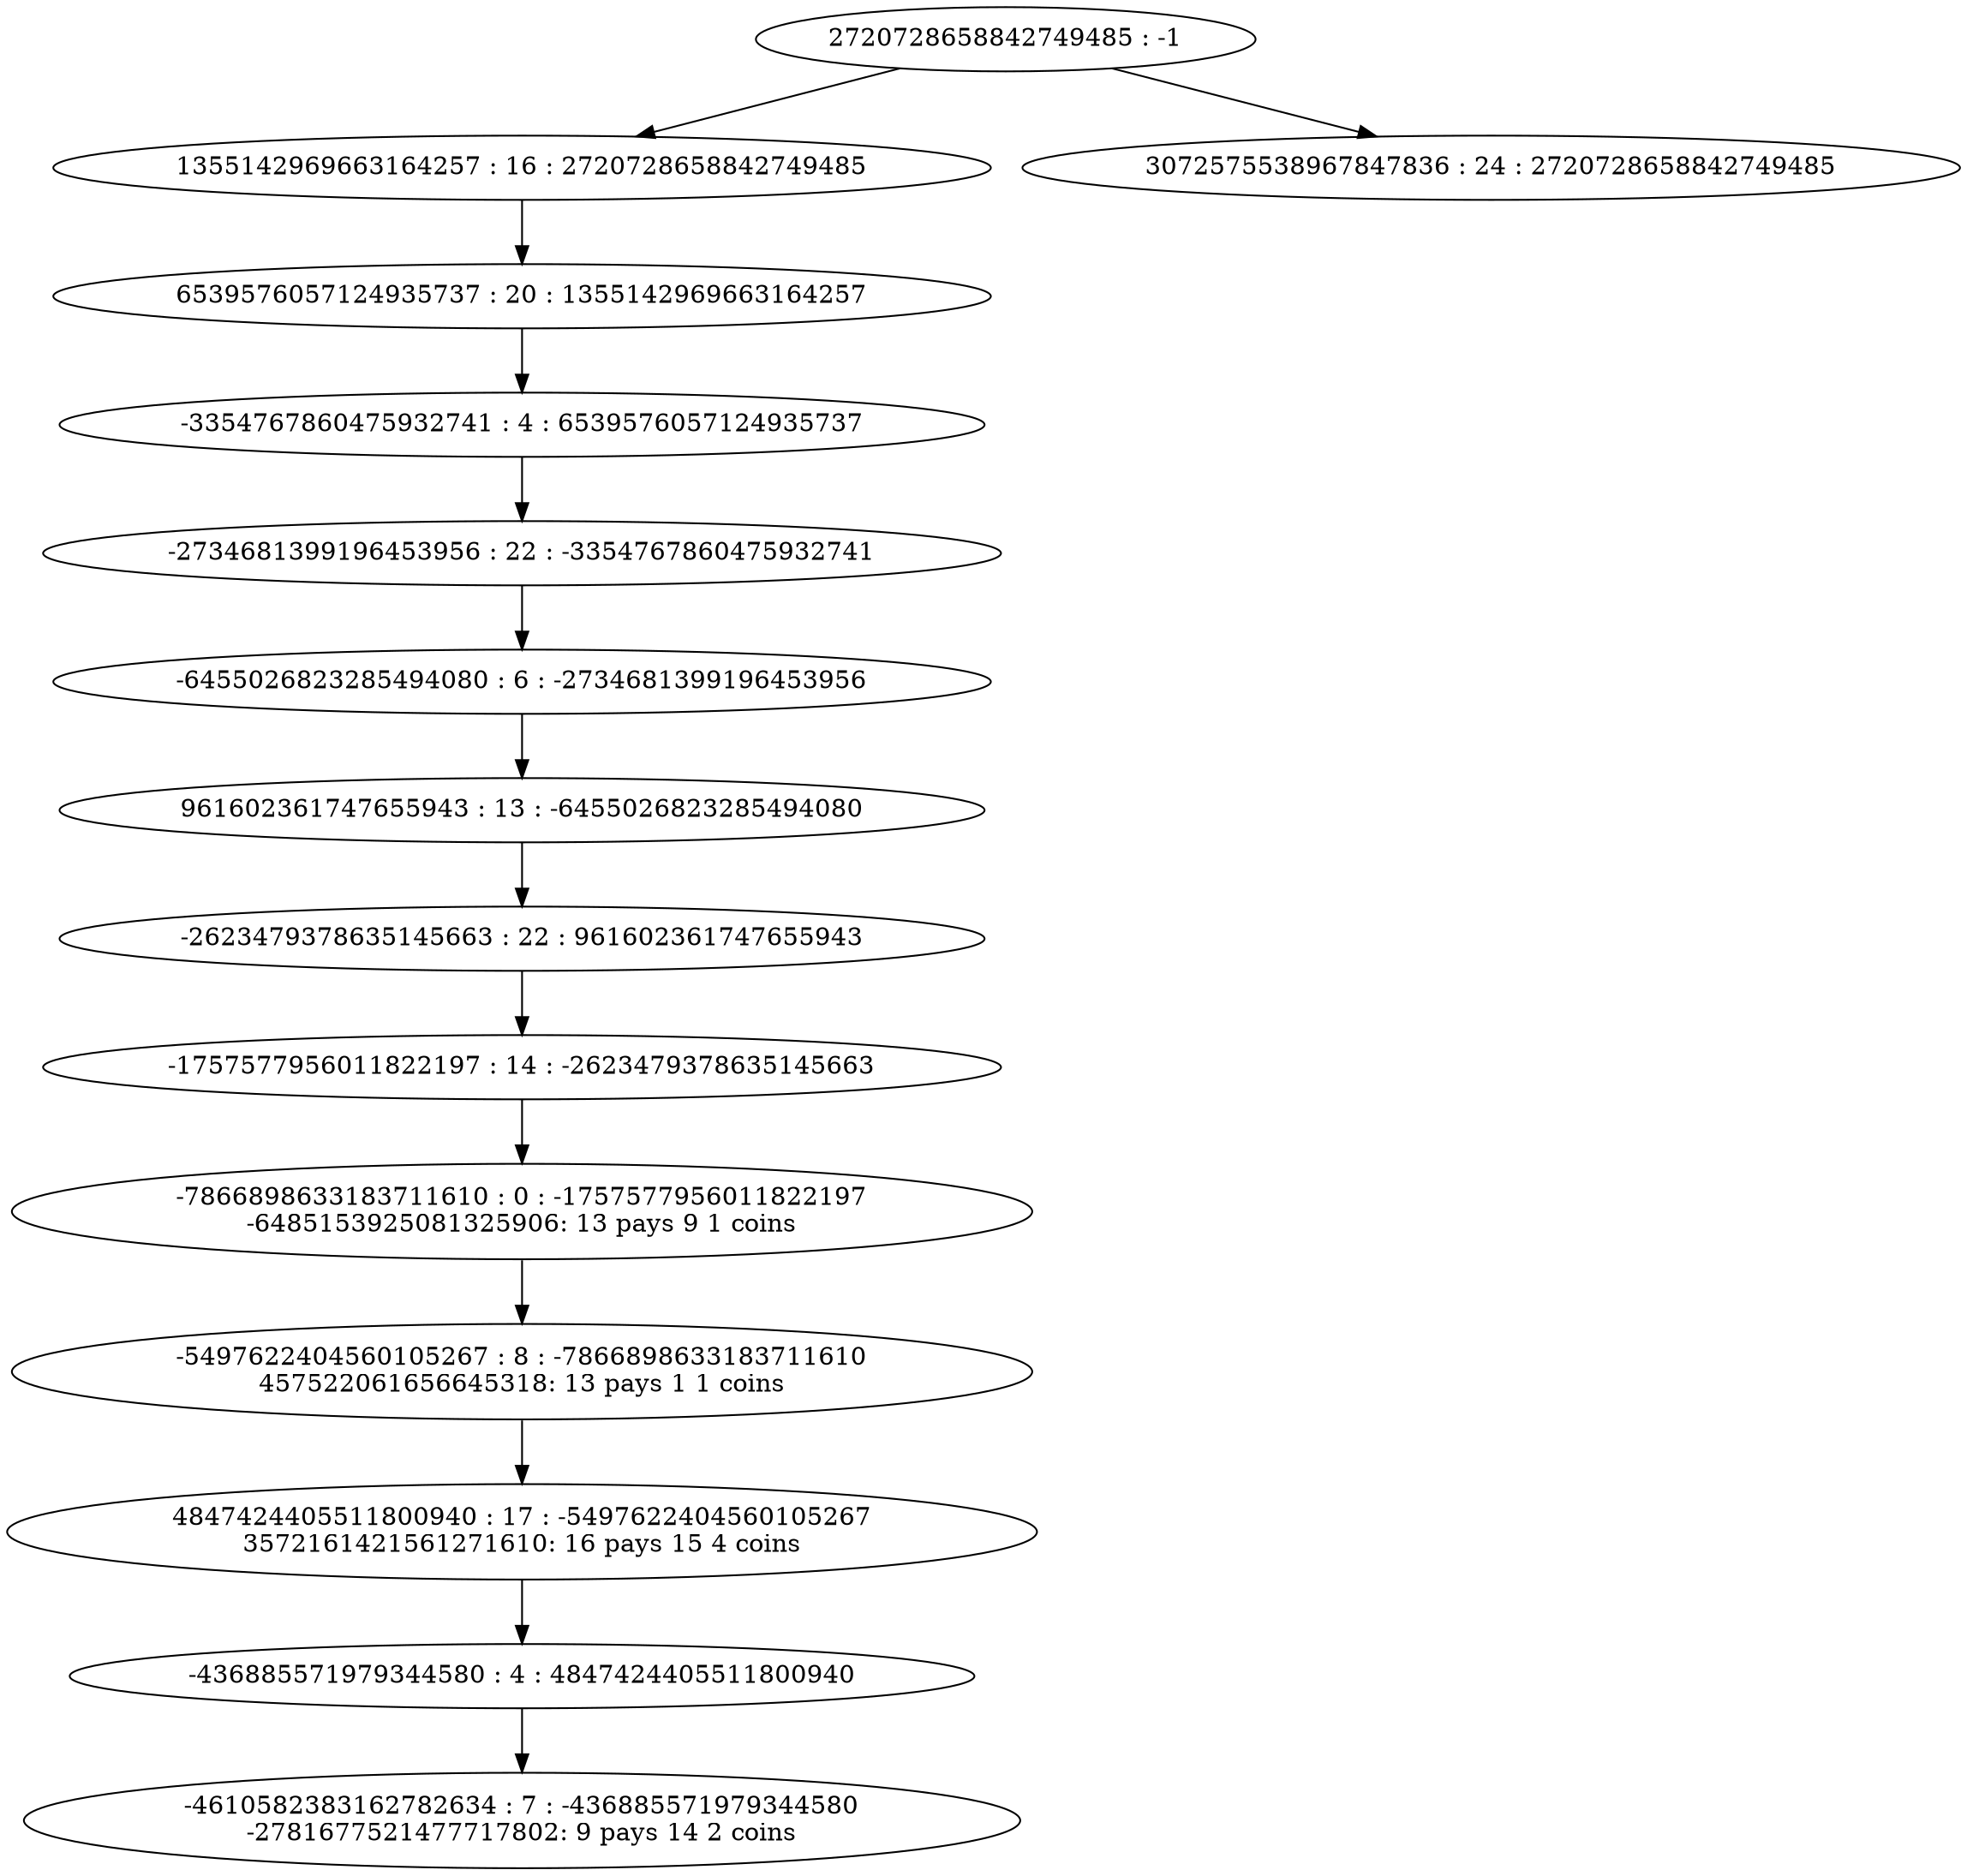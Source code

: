 digraph "plots_25_0.4_1000000.0_6000.0_5000000.0_0.5_50.0_selfish/tree_0_13.dot" {
	0 [label="2720728658842749485 : -1"]
	1 [label="1355142969663164257 : 16 : 2720728658842749485
"]
	2 [label="3072575538967847836 : 24 : 2720728658842749485
"]
	3 [label="6539576057124935737 : 20 : 1355142969663164257
"]
	4 [label="-3354767860475932741 : 4 : 6539576057124935737
"]
	5 [label="-2734681399196453956 : 22 : -3354767860475932741
"]
	6 [label="-6455026823285494080 : 6 : -2734681399196453956
"]
	7 [label="961602361747655943 : 13 : -6455026823285494080
"]
	8 [label="-2623479378635145663 : 22 : 961602361747655943
"]
	9 [label="-1757577956011822197 : 14 : -2623479378635145663
"]
	10 [label="-7866898633183711610 : 0 : -1757577956011822197
-6485153925081325906: 13 pays 9 1 coins
"]
	11 [label="-5497622404560105267 : 8 : -7866898633183711610
457522061656645318: 13 pays 1 1 coins
"]
	12 [label="4847424405511800940 : 17 : -5497622404560105267
3572161421561271610: 16 pays 15 4 coins
"]
	13 [label="-436885571979344580 : 4 : 4847424405511800940
"]
	14 [label="-4610582383162782634 : 7 : -436885571979344580
-2781677521477717802: 9 pays 14 2 coins
"]
	0 -> 1
	1 -> 3
	3 -> 4
	4 -> 5
	5 -> 6
	6 -> 7
	7 -> 8
	8 -> 9
	9 -> 10
	10 -> 11
	11 -> 12
	12 -> 13
	13 -> 14
	0 -> 2
}
